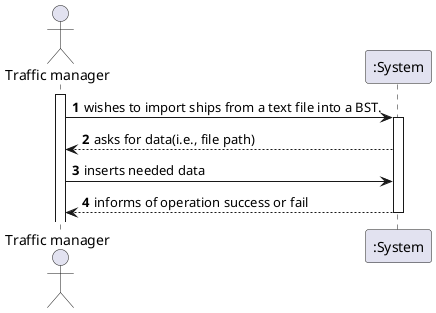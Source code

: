 @startuml
'https://plantuml.com/sequence-diagram

autonumber
actor "Traffic manager" as TM

activate TM
TM-> ":System" : wishes to import ships from a text file into a BST.
activate ":System"
":System" --> TM : asks for data(i.e., file path)
TM-> ":System" : inserts needed data
":System" --> TM : informs of operation success or fail

deactivate ":System"

@enduml
